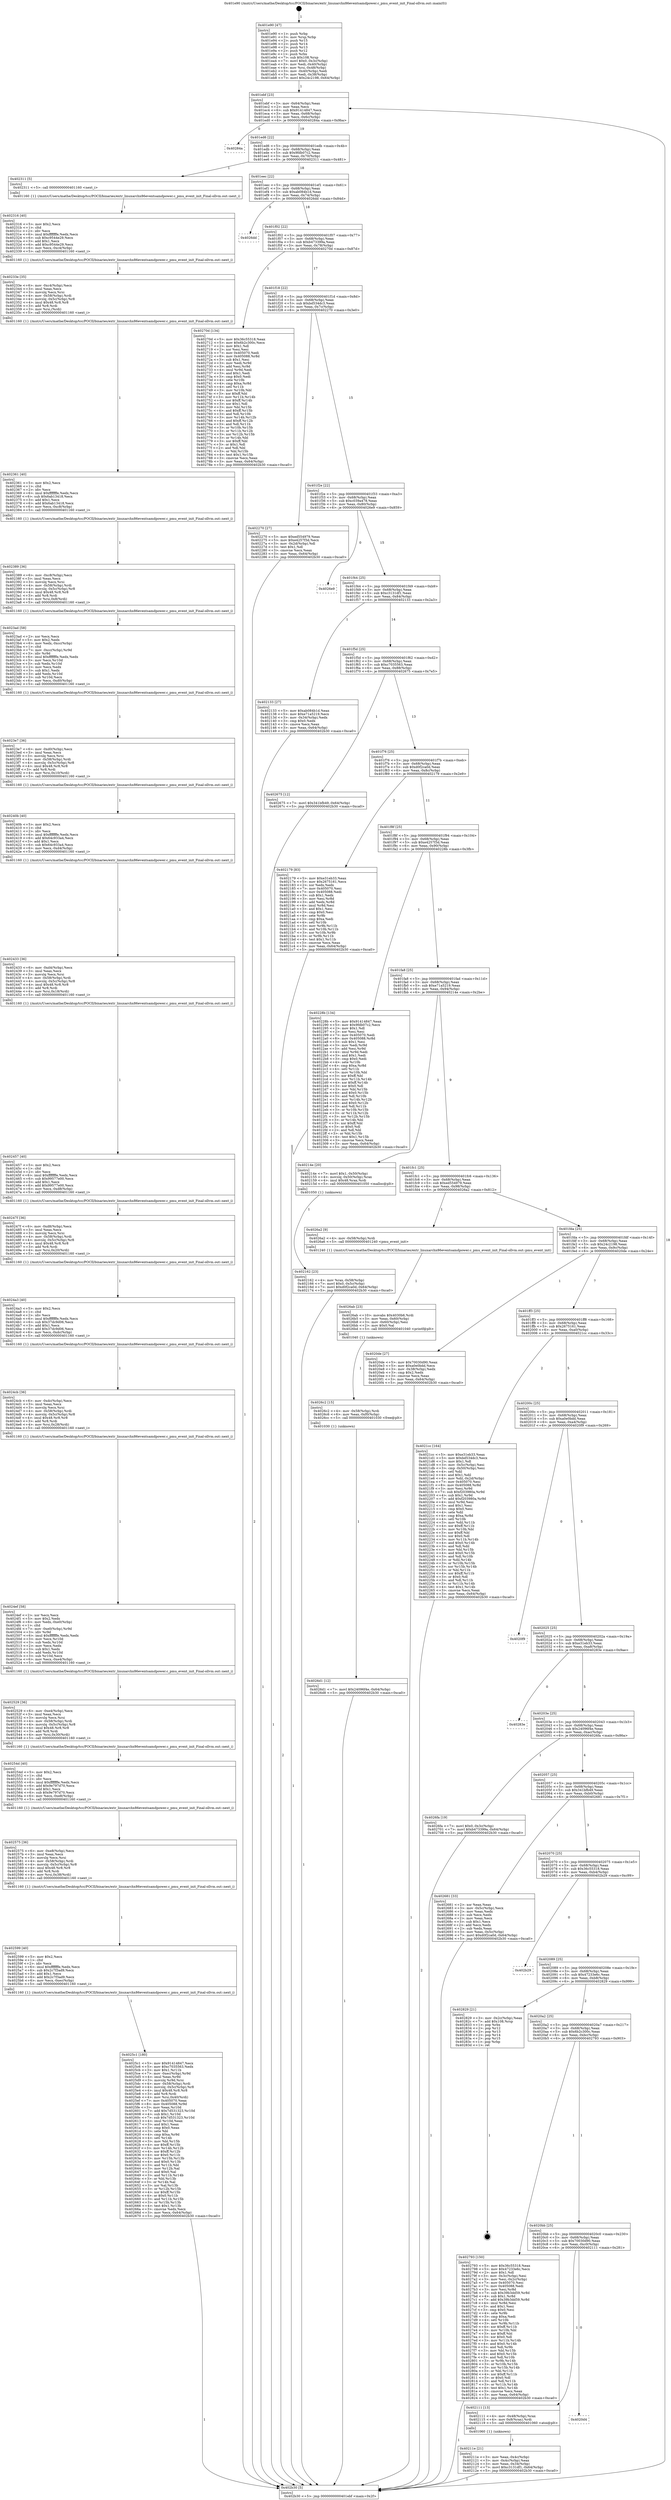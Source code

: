 digraph "0x401e90" {
  label = "0x401e90 (/mnt/c/Users/mathe/Desktop/tcc/POCII/binaries/extr_linuxarchx86eventsamdpower.c_pmu_event_init_Final-ollvm.out::main(0))"
  labelloc = "t"
  node[shape=record]

  Entry [label="",width=0.3,height=0.3,shape=circle,fillcolor=black,style=filled]
  "0x401ebf" [label="{
     0x401ebf [23]\l
     | [instrs]\l
     &nbsp;&nbsp;0x401ebf \<+3\>: mov -0x64(%rbp),%eax\l
     &nbsp;&nbsp;0x401ec2 \<+2\>: mov %eax,%ecx\l
     &nbsp;&nbsp;0x401ec4 \<+6\>: sub $0x91414847,%ecx\l
     &nbsp;&nbsp;0x401eca \<+3\>: mov %eax,-0x68(%rbp)\l
     &nbsp;&nbsp;0x401ecd \<+3\>: mov %ecx,-0x6c(%rbp)\l
     &nbsp;&nbsp;0x401ed0 \<+6\>: je 000000000040284a \<main+0x9ba\>\l
  }"]
  "0x40284a" [label="{
     0x40284a\l
  }", style=dashed]
  "0x401ed6" [label="{
     0x401ed6 [22]\l
     | [instrs]\l
     &nbsp;&nbsp;0x401ed6 \<+5\>: jmp 0000000000401edb \<main+0x4b\>\l
     &nbsp;&nbsp;0x401edb \<+3\>: mov -0x68(%rbp),%eax\l
     &nbsp;&nbsp;0x401ede \<+5\>: sub $0x9fdb07c2,%eax\l
     &nbsp;&nbsp;0x401ee3 \<+3\>: mov %eax,-0x70(%rbp)\l
     &nbsp;&nbsp;0x401ee6 \<+6\>: je 0000000000402311 \<main+0x481\>\l
  }"]
  Exit [label="",width=0.3,height=0.3,shape=circle,fillcolor=black,style=filled,peripheries=2]
  "0x402311" [label="{
     0x402311 [5]\l
     | [instrs]\l
     &nbsp;&nbsp;0x402311 \<+5\>: call 0000000000401160 \<next_i\>\l
     | [calls]\l
     &nbsp;&nbsp;0x401160 \{1\} (/mnt/c/Users/mathe/Desktop/tcc/POCII/binaries/extr_linuxarchx86eventsamdpower.c_pmu_event_init_Final-ollvm.out::next_i)\l
  }"]
  "0x401eec" [label="{
     0x401eec [22]\l
     | [instrs]\l
     &nbsp;&nbsp;0x401eec \<+5\>: jmp 0000000000401ef1 \<main+0x61\>\l
     &nbsp;&nbsp;0x401ef1 \<+3\>: mov -0x68(%rbp),%eax\l
     &nbsp;&nbsp;0x401ef4 \<+5\>: sub $0xab084b1d,%eax\l
     &nbsp;&nbsp;0x401ef9 \<+3\>: mov %eax,-0x74(%rbp)\l
     &nbsp;&nbsp;0x401efc \<+6\>: je 00000000004026dd \<main+0x84d\>\l
  }"]
  "0x4026d1" [label="{
     0x4026d1 [12]\l
     | [instrs]\l
     &nbsp;&nbsp;0x4026d1 \<+7\>: movl $0x24096f4e,-0x64(%rbp)\l
     &nbsp;&nbsp;0x4026d8 \<+5\>: jmp 0000000000402b30 \<main+0xca0\>\l
  }"]
  "0x4026dd" [label="{
     0x4026dd\l
  }", style=dashed]
  "0x401f02" [label="{
     0x401f02 [22]\l
     | [instrs]\l
     &nbsp;&nbsp;0x401f02 \<+5\>: jmp 0000000000401f07 \<main+0x77\>\l
     &nbsp;&nbsp;0x401f07 \<+3\>: mov -0x68(%rbp),%eax\l
     &nbsp;&nbsp;0x401f0a \<+5\>: sub $0xb473399a,%eax\l
     &nbsp;&nbsp;0x401f0f \<+3\>: mov %eax,-0x78(%rbp)\l
     &nbsp;&nbsp;0x401f12 \<+6\>: je 000000000040270d \<main+0x87d\>\l
  }"]
  "0x4026c2" [label="{
     0x4026c2 [15]\l
     | [instrs]\l
     &nbsp;&nbsp;0x4026c2 \<+4\>: mov -0x58(%rbp),%rdi\l
     &nbsp;&nbsp;0x4026c6 \<+6\>: mov %eax,-0xf0(%rbp)\l
     &nbsp;&nbsp;0x4026cc \<+5\>: call 0000000000401030 \<free@plt\>\l
     | [calls]\l
     &nbsp;&nbsp;0x401030 \{1\} (unknown)\l
  }"]
  "0x40270d" [label="{
     0x40270d [134]\l
     | [instrs]\l
     &nbsp;&nbsp;0x40270d \<+5\>: mov $0x36c55318,%eax\l
     &nbsp;&nbsp;0x402712 \<+5\>: mov $0x6b2c300c,%ecx\l
     &nbsp;&nbsp;0x402717 \<+2\>: mov $0x1,%dl\l
     &nbsp;&nbsp;0x402719 \<+2\>: xor %esi,%esi\l
     &nbsp;&nbsp;0x40271b \<+7\>: mov 0x405070,%edi\l
     &nbsp;&nbsp;0x402722 \<+8\>: mov 0x405088,%r8d\l
     &nbsp;&nbsp;0x40272a \<+3\>: sub $0x1,%esi\l
     &nbsp;&nbsp;0x40272d \<+3\>: mov %edi,%r9d\l
     &nbsp;&nbsp;0x402730 \<+3\>: add %esi,%r9d\l
     &nbsp;&nbsp;0x402733 \<+4\>: imul %r9d,%edi\l
     &nbsp;&nbsp;0x402737 \<+3\>: and $0x1,%edi\l
     &nbsp;&nbsp;0x40273a \<+3\>: cmp $0x0,%edi\l
     &nbsp;&nbsp;0x40273d \<+4\>: sete %r10b\l
     &nbsp;&nbsp;0x402741 \<+4\>: cmp $0xa,%r8d\l
     &nbsp;&nbsp;0x402745 \<+4\>: setl %r11b\l
     &nbsp;&nbsp;0x402749 \<+3\>: mov %r10b,%bl\l
     &nbsp;&nbsp;0x40274c \<+3\>: xor $0xff,%bl\l
     &nbsp;&nbsp;0x40274f \<+3\>: mov %r11b,%r14b\l
     &nbsp;&nbsp;0x402752 \<+4\>: xor $0xff,%r14b\l
     &nbsp;&nbsp;0x402756 \<+3\>: xor $0x1,%dl\l
     &nbsp;&nbsp;0x402759 \<+3\>: mov %bl,%r15b\l
     &nbsp;&nbsp;0x40275c \<+4\>: and $0xff,%r15b\l
     &nbsp;&nbsp;0x402760 \<+3\>: and %dl,%r10b\l
     &nbsp;&nbsp;0x402763 \<+3\>: mov %r14b,%r12b\l
     &nbsp;&nbsp;0x402766 \<+4\>: and $0xff,%r12b\l
     &nbsp;&nbsp;0x40276a \<+3\>: and %dl,%r11b\l
     &nbsp;&nbsp;0x40276d \<+3\>: or %r10b,%r15b\l
     &nbsp;&nbsp;0x402770 \<+3\>: or %r11b,%r12b\l
     &nbsp;&nbsp;0x402773 \<+3\>: xor %r12b,%r15b\l
     &nbsp;&nbsp;0x402776 \<+3\>: or %r14b,%bl\l
     &nbsp;&nbsp;0x402779 \<+3\>: xor $0xff,%bl\l
     &nbsp;&nbsp;0x40277c \<+3\>: or $0x1,%dl\l
     &nbsp;&nbsp;0x40277f \<+2\>: and %dl,%bl\l
     &nbsp;&nbsp;0x402781 \<+3\>: or %bl,%r15b\l
     &nbsp;&nbsp;0x402784 \<+4\>: test $0x1,%r15b\l
     &nbsp;&nbsp;0x402788 \<+3\>: cmovne %ecx,%eax\l
     &nbsp;&nbsp;0x40278b \<+3\>: mov %eax,-0x64(%rbp)\l
     &nbsp;&nbsp;0x40278e \<+5\>: jmp 0000000000402b30 \<main+0xca0\>\l
  }"]
  "0x401f18" [label="{
     0x401f18 [22]\l
     | [instrs]\l
     &nbsp;&nbsp;0x401f18 \<+5\>: jmp 0000000000401f1d \<main+0x8d\>\l
     &nbsp;&nbsp;0x401f1d \<+3\>: mov -0x68(%rbp),%eax\l
     &nbsp;&nbsp;0x401f20 \<+5\>: sub $0xbd534dc3,%eax\l
     &nbsp;&nbsp;0x401f25 \<+3\>: mov %eax,-0x7c(%rbp)\l
     &nbsp;&nbsp;0x401f28 \<+6\>: je 0000000000402270 \<main+0x3e0\>\l
  }"]
  "0x4026ab" [label="{
     0x4026ab [23]\l
     | [instrs]\l
     &nbsp;&nbsp;0x4026ab \<+10\>: movabs $0x4030b6,%rdi\l
     &nbsp;&nbsp;0x4026b5 \<+3\>: mov %eax,-0x60(%rbp)\l
     &nbsp;&nbsp;0x4026b8 \<+3\>: mov -0x60(%rbp),%esi\l
     &nbsp;&nbsp;0x4026bb \<+2\>: mov $0x0,%al\l
     &nbsp;&nbsp;0x4026bd \<+5\>: call 0000000000401040 \<printf@plt\>\l
     | [calls]\l
     &nbsp;&nbsp;0x401040 \{1\} (unknown)\l
  }"]
  "0x402270" [label="{
     0x402270 [27]\l
     | [instrs]\l
     &nbsp;&nbsp;0x402270 \<+5\>: mov $0xed554979,%eax\l
     &nbsp;&nbsp;0x402275 \<+5\>: mov $0xe4257f3d,%ecx\l
     &nbsp;&nbsp;0x40227a \<+3\>: mov -0x2d(%rbp),%dl\l
     &nbsp;&nbsp;0x40227d \<+3\>: test $0x1,%dl\l
     &nbsp;&nbsp;0x402280 \<+3\>: cmovne %ecx,%eax\l
     &nbsp;&nbsp;0x402283 \<+3\>: mov %eax,-0x64(%rbp)\l
     &nbsp;&nbsp;0x402286 \<+5\>: jmp 0000000000402b30 \<main+0xca0\>\l
  }"]
  "0x401f2e" [label="{
     0x401f2e [22]\l
     | [instrs]\l
     &nbsp;&nbsp;0x401f2e \<+5\>: jmp 0000000000401f33 \<main+0xa3\>\l
     &nbsp;&nbsp;0x401f33 \<+3\>: mov -0x68(%rbp),%eax\l
     &nbsp;&nbsp;0x401f36 \<+5\>: sub $0xc039a478,%eax\l
     &nbsp;&nbsp;0x401f3b \<+3\>: mov %eax,-0x80(%rbp)\l
     &nbsp;&nbsp;0x401f3e \<+6\>: je 00000000004026e9 \<main+0x859\>\l
  }"]
  "0x4025c1" [label="{
     0x4025c1 [180]\l
     | [instrs]\l
     &nbsp;&nbsp;0x4025c1 \<+5\>: mov $0x91414847,%ecx\l
     &nbsp;&nbsp;0x4025c6 \<+5\>: mov $0xc7035563,%edx\l
     &nbsp;&nbsp;0x4025cb \<+3\>: mov $0x1,%r11b\l
     &nbsp;&nbsp;0x4025ce \<+7\>: mov -0xec(%rbp),%r9d\l
     &nbsp;&nbsp;0x4025d5 \<+4\>: imul %eax,%r9d\l
     &nbsp;&nbsp;0x4025d9 \<+3\>: movslq %r9d,%rsi\l
     &nbsp;&nbsp;0x4025dc \<+4\>: mov -0x58(%rbp),%rdi\l
     &nbsp;&nbsp;0x4025e0 \<+4\>: movslq -0x5c(%rbp),%r8\l
     &nbsp;&nbsp;0x4025e4 \<+4\>: imul $0x48,%r8,%r8\l
     &nbsp;&nbsp;0x4025e8 \<+3\>: add %r8,%rdi\l
     &nbsp;&nbsp;0x4025eb \<+4\>: mov %rsi,0x40(%rdi)\l
     &nbsp;&nbsp;0x4025ef \<+7\>: mov 0x405070,%eax\l
     &nbsp;&nbsp;0x4025f6 \<+8\>: mov 0x405088,%r9d\l
     &nbsp;&nbsp;0x4025fe \<+3\>: mov %eax,%r10d\l
     &nbsp;&nbsp;0x402601 \<+7\>: add $0x7d531323,%r10d\l
     &nbsp;&nbsp;0x402608 \<+4\>: sub $0x1,%r10d\l
     &nbsp;&nbsp;0x40260c \<+7\>: sub $0x7d531323,%r10d\l
     &nbsp;&nbsp;0x402613 \<+4\>: imul %r10d,%eax\l
     &nbsp;&nbsp;0x402617 \<+3\>: and $0x1,%eax\l
     &nbsp;&nbsp;0x40261a \<+3\>: cmp $0x0,%eax\l
     &nbsp;&nbsp;0x40261d \<+3\>: sete %bl\l
     &nbsp;&nbsp;0x402620 \<+4\>: cmp $0xa,%r9d\l
     &nbsp;&nbsp;0x402624 \<+4\>: setl %r14b\l
     &nbsp;&nbsp;0x402628 \<+3\>: mov %bl,%r15b\l
     &nbsp;&nbsp;0x40262b \<+4\>: xor $0xff,%r15b\l
     &nbsp;&nbsp;0x40262f \<+3\>: mov %r14b,%r12b\l
     &nbsp;&nbsp;0x402632 \<+4\>: xor $0xff,%r12b\l
     &nbsp;&nbsp;0x402636 \<+4\>: xor $0x0,%r11b\l
     &nbsp;&nbsp;0x40263a \<+3\>: mov %r15b,%r13b\l
     &nbsp;&nbsp;0x40263d \<+4\>: and $0x0,%r13b\l
     &nbsp;&nbsp;0x402641 \<+3\>: and %r11b,%bl\l
     &nbsp;&nbsp;0x402644 \<+3\>: mov %r12b,%al\l
     &nbsp;&nbsp;0x402647 \<+2\>: and $0x0,%al\l
     &nbsp;&nbsp;0x402649 \<+3\>: and %r11b,%r14b\l
     &nbsp;&nbsp;0x40264c \<+3\>: or %bl,%r13b\l
     &nbsp;&nbsp;0x40264f \<+3\>: or %r14b,%al\l
     &nbsp;&nbsp;0x402652 \<+3\>: xor %al,%r13b\l
     &nbsp;&nbsp;0x402655 \<+3\>: or %r12b,%r15b\l
     &nbsp;&nbsp;0x402658 \<+4\>: xor $0xff,%r15b\l
     &nbsp;&nbsp;0x40265c \<+4\>: or $0x0,%r11b\l
     &nbsp;&nbsp;0x402660 \<+3\>: and %r11b,%r15b\l
     &nbsp;&nbsp;0x402663 \<+3\>: or %r15b,%r13b\l
     &nbsp;&nbsp;0x402666 \<+4\>: test $0x1,%r13b\l
     &nbsp;&nbsp;0x40266a \<+3\>: cmovne %edx,%ecx\l
     &nbsp;&nbsp;0x40266d \<+3\>: mov %ecx,-0x64(%rbp)\l
     &nbsp;&nbsp;0x402670 \<+5\>: jmp 0000000000402b30 \<main+0xca0\>\l
  }"]
  "0x4026e9" [label="{
     0x4026e9\l
  }", style=dashed]
  "0x401f44" [label="{
     0x401f44 [25]\l
     | [instrs]\l
     &nbsp;&nbsp;0x401f44 \<+5\>: jmp 0000000000401f49 \<main+0xb9\>\l
     &nbsp;&nbsp;0x401f49 \<+3\>: mov -0x68(%rbp),%eax\l
     &nbsp;&nbsp;0x401f4c \<+5\>: sub $0xc3131df1,%eax\l
     &nbsp;&nbsp;0x401f51 \<+6\>: mov %eax,-0x84(%rbp)\l
     &nbsp;&nbsp;0x401f57 \<+6\>: je 0000000000402133 \<main+0x2a3\>\l
  }"]
  "0x402599" [label="{
     0x402599 [40]\l
     | [instrs]\l
     &nbsp;&nbsp;0x402599 \<+5\>: mov $0x2,%ecx\l
     &nbsp;&nbsp;0x40259e \<+1\>: cltd\l
     &nbsp;&nbsp;0x40259f \<+2\>: idiv %ecx\l
     &nbsp;&nbsp;0x4025a1 \<+6\>: imul $0xfffffffe,%edx,%ecx\l
     &nbsp;&nbsp;0x4025a7 \<+6\>: sub $0x2c7f3ad9,%ecx\l
     &nbsp;&nbsp;0x4025ad \<+3\>: add $0x1,%ecx\l
     &nbsp;&nbsp;0x4025b0 \<+6\>: add $0x2c7f3ad9,%ecx\l
     &nbsp;&nbsp;0x4025b6 \<+6\>: mov %ecx,-0xec(%rbp)\l
     &nbsp;&nbsp;0x4025bc \<+5\>: call 0000000000401160 \<next_i\>\l
     | [calls]\l
     &nbsp;&nbsp;0x401160 \{1\} (/mnt/c/Users/mathe/Desktop/tcc/POCII/binaries/extr_linuxarchx86eventsamdpower.c_pmu_event_init_Final-ollvm.out::next_i)\l
  }"]
  "0x402133" [label="{
     0x402133 [27]\l
     | [instrs]\l
     &nbsp;&nbsp;0x402133 \<+5\>: mov $0xab084b1d,%eax\l
     &nbsp;&nbsp;0x402138 \<+5\>: mov $0xe71a5219,%ecx\l
     &nbsp;&nbsp;0x40213d \<+3\>: mov -0x34(%rbp),%edx\l
     &nbsp;&nbsp;0x402140 \<+3\>: cmp $0x0,%edx\l
     &nbsp;&nbsp;0x402143 \<+3\>: cmove %ecx,%eax\l
     &nbsp;&nbsp;0x402146 \<+3\>: mov %eax,-0x64(%rbp)\l
     &nbsp;&nbsp;0x402149 \<+5\>: jmp 0000000000402b30 \<main+0xca0\>\l
  }"]
  "0x401f5d" [label="{
     0x401f5d [25]\l
     | [instrs]\l
     &nbsp;&nbsp;0x401f5d \<+5\>: jmp 0000000000401f62 \<main+0xd2\>\l
     &nbsp;&nbsp;0x401f62 \<+3\>: mov -0x68(%rbp),%eax\l
     &nbsp;&nbsp;0x401f65 \<+5\>: sub $0xc7035563,%eax\l
     &nbsp;&nbsp;0x401f6a \<+6\>: mov %eax,-0x88(%rbp)\l
     &nbsp;&nbsp;0x401f70 \<+6\>: je 0000000000402675 \<main+0x7e5\>\l
  }"]
  "0x402575" [label="{
     0x402575 [36]\l
     | [instrs]\l
     &nbsp;&nbsp;0x402575 \<+6\>: mov -0xe8(%rbp),%ecx\l
     &nbsp;&nbsp;0x40257b \<+3\>: imul %eax,%ecx\l
     &nbsp;&nbsp;0x40257e \<+3\>: movslq %ecx,%rsi\l
     &nbsp;&nbsp;0x402581 \<+4\>: mov -0x58(%rbp),%rdi\l
     &nbsp;&nbsp;0x402585 \<+4\>: movslq -0x5c(%rbp),%r8\l
     &nbsp;&nbsp;0x402589 \<+4\>: imul $0x48,%r8,%r8\l
     &nbsp;&nbsp;0x40258d \<+3\>: add %r8,%rdi\l
     &nbsp;&nbsp;0x402590 \<+4\>: mov %rsi,0x38(%rdi)\l
     &nbsp;&nbsp;0x402594 \<+5\>: call 0000000000401160 \<next_i\>\l
     | [calls]\l
     &nbsp;&nbsp;0x401160 \{1\} (/mnt/c/Users/mathe/Desktop/tcc/POCII/binaries/extr_linuxarchx86eventsamdpower.c_pmu_event_init_Final-ollvm.out::next_i)\l
  }"]
  "0x402675" [label="{
     0x402675 [12]\l
     | [instrs]\l
     &nbsp;&nbsp;0x402675 \<+7\>: movl $0x341bfb49,-0x64(%rbp)\l
     &nbsp;&nbsp;0x40267c \<+5\>: jmp 0000000000402b30 \<main+0xca0\>\l
  }"]
  "0x401f76" [label="{
     0x401f76 [25]\l
     | [instrs]\l
     &nbsp;&nbsp;0x401f76 \<+5\>: jmp 0000000000401f7b \<main+0xeb\>\l
     &nbsp;&nbsp;0x401f7b \<+3\>: mov -0x68(%rbp),%eax\l
     &nbsp;&nbsp;0x401f7e \<+5\>: sub $0xd0f2ca0d,%eax\l
     &nbsp;&nbsp;0x401f83 \<+6\>: mov %eax,-0x8c(%rbp)\l
     &nbsp;&nbsp;0x401f89 \<+6\>: je 0000000000402179 \<main+0x2e9\>\l
  }"]
  "0x40254d" [label="{
     0x40254d [40]\l
     | [instrs]\l
     &nbsp;&nbsp;0x40254d \<+5\>: mov $0x2,%ecx\l
     &nbsp;&nbsp;0x402552 \<+1\>: cltd\l
     &nbsp;&nbsp;0x402553 \<+2\>: idiv %ecx\l
     &nbsp;&nbsp;0x402555 \<+6\>: imul $0xfffffffe,%edx,%ecx\l
     &nbsp;&nbsp;0x40255b \<+6\>: add $0x9e797d70,%ecx\l
     &nbsp;&nbsp;0x402561 \<+3\>: add $0x1,%ecx\l
     &nbsp;&nbsp;0x402564 \<+6\>: sub $0x9e797d70,%ecx\l
     &nbsp;&nbsp;0x40256a \<+6\>: mov %ecx,-0xe8(%rbp)\l
     &nbsp;&nbsp;0x402570 \<+5\>: call 0000000000401160 \<next_i\>\l
     | [calls]\l
     &nbsp;&nbsp;0x401160 \{1\} (/mnt/c/Users/mathe/Desktop/tcc/POCII/binaries/extr_linuxarchx86eventsamdpower.c_pmu_event_init_Final-ollvm.out::next_i)\l
  }"]
  "0x402179" [label="{
     0x402179 [83]\l
     | [instrs]\l
     &nbsp;&nbsp;0x402179 \<+5\>: mov $0xe31eb33,%eax\l
     &nbsp;&nbsp;0x40217e \<+5\>: mov $0x2675161,%ecx\l
     &nbsp;&nbsp;0x402183 \<+2\>: xor %edx,%edx\l
     &nbsp;&nbsp;0x402185 \<+7\>: mov 0x405070,%esi\l
     &nbsp;&nbsp;0x40218c \<+7\>: mov 0x405088,%edi\l
     &nbsp;&nbsp;0x402193 \<+3\>: sub $0x1,%edx\l
     &nbsp;&nbsp;0x402196 \<+3\>: mov %esi,%r8d\l
     &nbsp;&nbsp;0x402199 \<+3\>: add %edx,%r8d\l
     &nbsp;&nbsp;0x40219c \<+4\>: imul %r8d,%esi\l
     &nbsp;&nbsp;0x4021a0 \<+3\>: and $0x1,%esi\l
     &nbsp;&nbsp;0x4021a3 \<+3\>: cmp $0x0,%esi\l
     &nbsp;&nbsp;0x4021a6 \<+4\>: sete %r9b\l
     &nbsp;&nbsp;0x4021aa \<+3\>: cmp $0xa,%edi\l
     &nbsp;&nbsp;0x4021ad \<+4\>: setl %r10b\l
     &nbsp;&nbsp;0x4021b1 \<+3\>: mov %r9b,%r11b\l
     &nbsp;&nbsp;0x4021b4 \<+3\>: and %r10b,%r11b\l
     &nbsp;&nbsp;0x4021b7 \<+3\>: xor %r10b,%r9b\l
     &nbsp;&nbsp;0x4021ba \<+3\>: or %r9b,%r11b\l
     &nbsp;&nbsp;0x4021bd \<+4\>: test $0x1,%r11b\l
     &nbsp;&nbsp;0x4021c1 \<+3\>: cmovne %ecx,%eax\l
     &nbsp;&nbsp;0x4021c4 \<+3\>: mov %eax,-0x64(%rbp)\l
     &nbsp;&nbsp;0x4021c7 \<+5\>: jmp 0000000000402b30 \<main+0xca0\>\l
  }"]
  "0x401f8f" [label="{
     0x401f8f [25]\l
     | [instrs]\l
     &nbsp;&nbsp;0x401f8f \<+5\>: jmp 0000000000401f94 \<main+0x104\>\l
     &nbsp;&nbsp;0x401f94 \<+3\>: mov -0x68(%rbp),%eax\l
     &nbsp;&nbsp;0x401f97 \<+5\>: sub $0xe4257f3d,%eax\l
     &nbsp;&nbsp;0x401f9c \<+6\>: mov %eax,-0x90(%rbp)\l
     &nbsp;&nbsp;0x401fa2 \<+6\>: je 000000000040228b \<main+0x3fb\>\l
  }"]
  "0x402529" [label="{
     0x402529 [36]\l
     | [instrs]\l
     &nbsp;&nbsp;0x402529 \<+6\>: mov -0xe4(%rbp),%ecx\l
     &nbsp;&nbsp;0x40252f \<+3\>: imul %eax,%ecx\l
     &nbsp;&nbsp;0x402532 \<+3\>: movslq %ecx,%rsi\l
     &nbsp;&nbsp;0x402535 \<+4\>: mov -0x58(%rbp),%rdi\l
     &nbsp;&nbsp;0x402539 \<+4\>: movslq -0x5c(%rbp),%r8\l
     &nbsp;&nbsp;0x40253d \<+4\>: imul $0x48,%r8,%r8\l
     &nbsp;&nbsp;0x402541 \<+3\>: add %r8,%rdi\l
     &nbsp;&nbsp;0x402544 \<+4\>: mov %rsi,0x30(%rdi)\l
     &nbsp;&nbsp;0x402548 \<+5\>: call 0000000000401160 \<next_i\>\l
     | [calls]\l
     &nbsp;&nbsp;0x401160 \{1\} (/mnt/c/Users/mathe/Desktop/tcc/POCII/binaries/extr_linuxarchx86eventsamdpower.c_pmu_event_init_Final-ollvm.out::next_i)\l
  }"]
  "0x40228b" [label="{
     0x40228b [134]\l
     | [instrs]\l
     &nbsp;&nbsp;0x40228b \<+5\>: mov $0x91414847,%eax\l
     &nbsp;&nbsp;0x402290 \<+5\>: mov $0x9fdb07c2,%ecx\l
     &nbsp;&nbsp;0x402295 \<+2\>: mov $0x1,%dl\l
     &nbsp;&nbsp;0x402297 \<+2\>: xor %esi,%esi\l
     &nbsp;&nbsp;0x402299 \<+7\>: mov 0x405070,%edi\l
     &nbsp;&nbsp;0x4022a0 \<+8\>: mov 0x405088,%r8d\l
     &nbsp;&nbsp;0x4022a8 \<+3\>: sub $0x1,%esi\l
     &nbsp;&nbsp;0x4022ab \<+3\>: mov %edi,%r9d\l
     &nbsp;&nbsp;0x4022ae \<+3\>: add %esi,%r9d\l
     &nbsp;&nbsp;0x4022b1 \<+4\>: imul %r9d,%edi\l
     &nbsp;&nbsp;0x4022b5 \<+3\>: and $0x1,%edi\l
     &nbsp;&nbsp;0x4022b8 \<+3\>: cmp $0x0,%edi\l
     &nbsp;&nbsp;0x4022bb \<+4\>: sete %r10b\l
     &nbsp;&nbsp;0x4022bf \<+4\>: cmp $0xa,%r8d\l
     &nbsp;&nbsp;0x4022c3 \<+4\>: setl %r11b\l
     &nbsp;&nbsp;0x4022c7 \<+3\>: mov %r10b,%bl\l
     &nbsp;&nbsp;0x4022ca \<+3\>: xor $0xff,%bl\l
     &nbsp;&nbsp;0x4022cd \<+3\>: mov %r11b,%r14b\l
     &nbsp;&nbsp;0x4022d0 \<+4\>: xor $0xff,%r14b\l
     &nbsp;&nbsp;0x4022d4 \<+3\>: xor $0x0,%dl\l
     &nbsp;&nbsp;0x4022d7 \<+3\>: mov %bl,%r15b\l
     &nbsp;&nbsp;0x4022da \<+4\>: and $0x0,%r15b\l
     &nbsp;&nbsp;0x4022de \<+3\>: and %dl,%r10b\l
     &nbsp;&nbsp;0x4022e1 \<+3\>: mov %r14b,%r12b\l
     &nbsp;&nbsp;0x4022e4 \<+4\>: and $0x0,%r12b\l
     &nbsp;&nbsp;0x4022e8 \<+3\>: and %dl,%r11b\l
     &nbsp;&nbsp;0x4022eb \<+3\>: or %r10b,%r15b\l
     &nbsp;&nbsp;0x4022ee \<+3\>: or %r11b,%r12b\l
     &nbsp;&nbsp;0x4022f1 \<+3\>: xor %r12b,%r15b\l
     &nbsp;&nbsp;0x4022f4 \<+3\>: or %r14b,%bl\l
     &nbsp;&nbsp;0x4022f7 \<+3\>: xor $0xff,%bl\l
     &nbsp;&nbsp;0x4022fa \<+3\>: or $0x0,%dl\l
     &nbsp;&nbsp;0x4022fd \<+2\>: and %dl,%bl\l
     &nbsp;&nbsp;0x4022ff \<+3\>: or %bl,%r15b\l
     &nbsp;&nbsp;0x402302 \<+4\>: test $0x1,%r15b\l
     &nbsp;&nbsp;0x402306 \<+3\>: cmovne %ecx,%eax\l
     &nbsp;&nbsp;0x402309 \<+3\>: mov %eax,-0x64(%rbp)\l
     &nbsp;&nbsp;0x40230c \<+5\>: jmp 0000000000402b30 \<main+0xca0\>\l
  }"]
  "0x401fa8" [label="{
     0x401fa8 [25]\l
     | [instrs]\l
     &nbsp;&nbsp;0x401fa8 \<+5\>: jmp 0000000000401fad \<main+0x11d\>\l
     &nbsp;&nbsp;0x401fad \<+3\>: mov -0x68(%rbp),%eax\l
     &nbsp;&nbsp;0x401fb0 \<+5\>: sub $0xe71a5219,%eax\l
     &nbsp;&nbsp;0x401fb5 \<+6\>: mov %eax,-0x94(%rbp)\l
     &nbsp;&nbsp;0x401fbb \<+6\>: je 000000000040214e \<main+0x2be\>\l
  }"]
  "0x4024ef" [label="{
     0x4024ef [58]\l
     | [instrs]\l
     &nbsp;&nbsp;0x4024ef \<+2\>: xor %ecx,%ecx\l
     &nbsp;&nbsp;0x4024f1 \<+5\>: mov $0x2,%edx\l
     &nbsp;&nbsp;0x4024f6 \<+6\>: mov %edx,-0xe0(%rbp)\l
     &nbsp;&nbsp;0x4024fc \<+1\>: cltd\l
     &nbsp;&nbsp;0x4024fd \<+7\>: mov -0xe0(%rbp),%r9d\l
     &nbsp;&nbsp;0x402504 \<+3\>: idiv %r9d\l
     &nbsp;&nbsp;0x402507 \<+6\>: imul $0xfffffffe,%edx,%edx\l
     &nbsp;&nbsp;0x40250d \<+3\>: mov %ecx,%r10d\l
     &nbsp;&nbsp;0x402510 \<+3\>: sub %edx,%r10d\l
     &nbsp;&nbsp;0x402513 \<+2\>: mov %ecx,%edx\l
     &nbsp;&nbsp;0x402515 \<+3\>: sub $0x1,%edx\l
     &nbsp;&nbsp;0x402518 \<+3\>: add %edx,%r10d\l
     &nbsp;&nbsp;0x40251b \<+3\>: sub %r10d,%ecx\l
     &nbsp;&nbsp;0x40251e \<+6\>: mov %ecx,-0xe4(%rbp)\l
     &nbsp;&nbsp;0x402524 \<+5\>: call 0000000000401160 \<next_i\>\l
     | [calls]\l
     &nbsp;&nbsp;0x401160 \{1\} (/mnt/c/Users/mathe/Desktop/tcc/POCII/binaries/extr_linuxarchx86eventsamdpower.c_pmu_event_init_Final-ollvm.out::next_i)\l
  }"]
  "0x40214e" [label="{
     0x40214e [20]\l
     | [instrs]\l
     &nbsp;&nbsp;0x40214e \<+7\>: movl $0x1,-0x50(%rbp)\l
     &nbsp;&nbsp;0x402155 \<+4\>: movslq -0x50(%rbp),%rax\l
     &nbsp;&nbsp;0x402159 \<+4\>: imul $0x48,%rax,%rdi\l
     &nbsp;&nbsp;0x40215d \<+5\>: call 0000000000401050 \<malloc@plt\>\l
     | [calls]\l
     &nbsp;&nbsp;0x401050 \{1\} (unknown)\l
  }"]
  "0x401fc1" [label="{
     0x401fc1 [25]\l
     | [instrs]\l
     &nbsp;&nbsp;0x401fc1 \<+5\>: jmp 0000000000401fc6 \<main+0x136\>\l
     &nbsp;&nbsp;0x401fc6 \<+3\>: mov -0x68(%rbp),%eax\l
     &nbsp;&nbsp;0x401fc9 \<+5\>: sub $0xed554979,%eax\l
     &nbsp;&nbsp;0x401fce \<+6\>: mov %eax,-0x98(%rbp)\l
     &nbsp;&nbsp;0x401fd4 \<+6\>: je 00000000004026a2 \<main+0x812\>\l
  }"]
  "0x4024cb" [label="{
     0x4024cb [36]\l
     | [instrs]\l
     &nbsp;&nbsp;0x4024cb \<+6\>: mov -0xdc(%rbp),%ecx\l
     &nbsp;&nbsp;0x4024d1 \<+3\>: imul %eax,%ecx\l
     &nbsp;&nbsp;0x4024d4 \<+3\>: movslq %ecx,%rsi\l
     &nbsp;&nbsp;0x4024d7 \<+4\>: mov -0x58(%rbp),%rdi\l
     &nbsp;&nbsp;0x4024db \<+4\>: movslq -0x5c(%rbp),%r8\l
     &nbsp;&nbsp;0x4024df \<+4\>: imul $0x48,%r8,%r8\l
     &nbsp;&nbsp;0x4024e3 \<+3\>: add %r8,%rdi\l
     &nbsp;&nbsp;0x4024e6 \<+4\>: mov %rsi,0x28(%rdi)\l
     &nbsp;&nbsp;0x4024ea \<+5\>: call 0000000000401160 \<next_i\>\l
     | [calls]\l
     &nbsp;&nbsp;0x401160 \{1\} (/mnt/c/Users/mathe/Desktop/tcc/POCII/binaries/extr_linuxarchx86eventsamdpower.c_pmu_event_init_Final-ollvm.out::next_i)\l
  }"]
  "0x4026a2" [label="{
     0x4026a2 [9]\l
     | [instrs]\l
     &nbsp;&nbsp;0x4026a2 \<+4\>: mov -0x58(%rbp),%rdi\l
     &nbsp;&nbsp;0x4026a6 \<+5\>: call 0000000000401240 \<pmu_event_init\>\l
     | [calls]\l
     &nbsp;&nbsp;0x401240 \{1\} (/mnt/c/Users/mathe/Desktop/tcc/POCII/binaries/extr_linuxarchx86eventsamdpower.c_pmu_event_init_Final-ollvm.out::pmu_event_init)\l
  }"]
  "0x401fda" [label="{
     0x401fda [25]\l
     | [instrs]\l
     &nbsp;&nbsp;0x401fda \<+5\>: jmp 0000000000401fdf \<main+0x14f\>\l
     &nbsp;&nbsp;0x401fdf \<+3\>: mov -0x68(%rbp),%eax\l
     &nbsp;&nbsp;0x401fe2 \<+5\>: sub $0x24c2198,%eax\l
     &nbsp;&nbsp;0x401fe7 \<+6\>: mov %eax,-0x9c(%rbp)\l
     &nbsp;&nbsp;0x401fed \<+6\>: je 00000000004020de \<main+0x24e\>\l
  }"]
  "0x4024a3" [label="{
     0x4024a3 [40]\l
     | [instrs]\l
     &nbsp;&nbsp;0x4024a3 \<+5\>: mov $0x2,%ecx\l
     &nbsp;&nbsp;0x4024a8 \<+1\>: cltd\l
     &nbsp;&nbsp;0x4024a9 \<+2\>: idiv %ecx\l
     &nbsp;&nbsp;0x4024ab \<+6\>: imul $0xfffffffe,%edx,%ecx\l
     &nbsp;&nbsp;0x4024b1 \<+6\>: sub $0x37dc9d06,%ecx\l
     &nbsp;&nbsp;0x4024b7 \<+3\>: add $0x1,%ecx\l
     &nbsp;&nbsp;0x4024ba \<+6\>: add $0x37dc9d06,%ecx\l
     &nbsp;&nbsp;0x4024c0 \<+6\>: mov %ecx,-0xdc(%rbp)\l
     &nbsp;&nbsp;0x4024c6 \<+5\>: call 0000000000401160 \<next_i\>\l
     | [calls]\l
     &nbsp;&nbsp;0x401160 \{1\} (/mnt/c/Users/mathe/Desktop/tcc/POCII/binaries/extr_linuxarchx86eventsamdpower.c_pmu_event_init_Final-ollvm.out::next_i)\l
  }"]
  "0x4020de" [label="{
     0x4020de [27]\l
     | [instrs]\l
     &nbsp;&nbsp;0x4020de \<+5\>: mov $0x70030d90,%eax\l
     &nbsp;&nbsp;0x4020e3 \<+5\>: mov $0xa0e0bdd,%ecx\l
     &nbsp;&nbsp;0x4020e8 \<+3\>: mov -0x38(%rbp),%edx\l
     &nbsp;&nbsp;0x4020eb \<+3\>: cmp $0x2,%edx\l
     &nbsp;&nbsp;0x4020ee \<+3\>: cmovne %ecx,%eax\l
     &nbsp;&nbsp;0x4020f1 \<+3\>: mov %eax,-0x64(%rbp)\l
     &nbsp;&nbsp;0x4020f4 \<+5\>: jmp 0000000000402b30 \<main+0xca0\>\l
  }"]
  "0x401ff3" [label="{
     0x401ff3 [25]\l
     | [instrs]\l
     &nbsp;&nbsp;0x401ff3 \<+5\>: jmp 0000000000401ff8 \<main+0x168\>\l
     &nbsp;&nbsp;0x401ff8 \<+3\>: mov -0x68(%rbp),%eax\l
     &nbsp;&nbsp;0x401ffb \<+5\>: sub $0x2675161,%eax\l
     &nbsp;&nbsp;0x402000 \<+6\>: mov %eax,-0xa0(%rbp)\l
     &nbsp;&nbsp;0x402006 \<+6\>: je 00000000004021cc \<main+0x33c\>\l
  }"]
  "0x402b30" [label="{
     0x402b30 [5]\l
     | [instrs]\l
     &nbsp;&nbsp;0x402b30 \<+5\>: jmp 0000000000401ebf \<main+0x2f\>\l
  }"]
  "0x401e90" [label="{
     0x401e90 [47]\l
     | [instrs]\l
     &nbsp;&nbsp;0x401e90 \<+1\>: push %rbp\l
     &nbsp;&nbsp;0x401e91 \<+3\>: mov %rsp,%rbp\l
     &nbsp;&nbsp;0x401e94 \<+2\>: push %r15\l
     &nbsp;&nbsp;0x401e96 \<+2\>: push %r14\l
     &nbsp;&nbsp;0x401e98 \<+2\>: push %r13\l
     &nbsp;&nbsp;0x401e9a \<+2\>: push %r12\l
     &nbsp;&nbsp;0x401e9c \<+1\>: push %rbx\l
     &nbsp;&nbsp;0x401e9d \<+7\>: sub $0x108,%rsp\l
     &nbsp;&nbsp;0x401ea4 \<+7\>: movl $0x0,-0x3c(%rbp)\l
     &nbsp;&nbsp;0x401eab \<+3\>: mov %edi,-0x40(%rbp)\l
     &nbsp;&nbsp;0x401eae \<+4\>: mov %rsi,-0x48(%rbp)\l
     &nbsp;&nbsp;0x401eb2 \<+3\>: mov -0x40(%rbp),%edi\l
     &nbsp;&nbsp;0x401eb5 \<+3\>: mov %edi,-0x38(%rbp)\l
     &nbsp;&nbsp;0x401eb8 \<+7\>: movl $0x24c2198,-0x64(%rbp)\l
  }"]
  "0x40247f" [label="{
     0x40247f [36]\l
     | [instrs]\l
     &nbsp;&nbsp;0x40247f \<+6\>: mov -0xd8(%rbp),%ecx\l
     &nbsp;&nbsp;0x402485 \<+3\>: imul %eax,%ecx\l
     &nbsp;&nbsp;0x402488 \<+3\>: movslq %ecx,%rsi\l
     &nbsp;&nbsp;0x40248b \<+4\>: mov -0x58(%rbp),%rdi\l
     &nbsp;&nbsp;0x40248f \<+4\>: movslq -0x5c(%rbp),%r8\l
     &nbsp;&nbsp;0x402493 \<+4\>: imul $0x48,%r8,%r8\l
     &nbsp;&nbsp;0x402497 \<+3\>: add %r8,%rdi\l
     &nbsp;&nbsp;0x40249a \<+4\>: mov %rsi,0x20(%rdi)\l
     &nbsp;&nbsp;0x40249e \<+5\>: call 0000000000401160 \<next_i\>\l
     | [calls]\l
     &nbsp;&nbsp;0x401160 \{1\} (/mnt/c/Users/mathe/Desktop/tcc/POCII/binaries/extr_linuxarchx86eventsamdpower.c_pmu_event_init_Final-ollvm.out::next_i)\l
  }"]
  "0x4021cc" [label="{
     0x4021cc [164]\l
     | [instrs]\l
     &nbsp;&nbsp;0x4021cc \<+5\>: mov $0xe31eb33,%eax\l
     &nbsp;&nbsp;0x4021d1 \<+5\>: mov $0xbd534dc3,%ecx\l
     &nbsp;&nbsp;0x4021d6 \<+2\>: mov $0x1,%dl\l
     &nbsp;&nbsp;0x4021d8 \<+3\>: mov -0x5c(%rbp),%esi\l
     &nbsp;&nbsp;0x4021db \<+3\>: cmp -0x50(%rbp),%esi\l
     &nbsp;&nbsp;0x4021de \<+4\>: setl %dil\l
     &nbsp;&nbsp;0x4021e2 \<+4\>: and $0x1,%dil\l
     &nbsp;&nbsp;0x4021e6 \<+4\>: mov %dil,-0x2d(%rbp)\l
     &nbsp;&nbsp;0x4021ea \<+7\>: mov 0x405070,%esi\l
     &nbsp;&nbsp;0x4021f1 \<+8\>: mov 0x405088,%r8d\l
     &nbsp;&nbsp;0x4021f9 \<+3\>: mov %esi,%r9d\l
     &nbsp;&nbsp;0x4021fc \<+7\>: sub $0xf203980a,%r9d\l
     &nbsp;&nbsp;0x402203 \<+4\>: sub $0x1,%r9d\l
     &nbsp;&nbsp;0x402207 \<+7\>: add $0xf203980a,%r9d\l
     &nbsp;&nbsp;0x40220e \<+4\>: imul %r9d,%esi\l
     &nbsp;&nbsp;0x402212 \<+3\>: and $0x1,%esi\l
     &nbsp;&nbsp;0x402215 \<+3\>: cmp $0x0,%esi\l
     &nbsp;&nbsp;0x402218 \<+4\>: sete %dil\l
     &nbsp;&nbsp;0x40221c \<+4\>: cmp $0xa,%r8d\l
     &nbsp;&nbsp;0x402220 \<+4\>: setl %r10b\l
     &nbsp;&nbsp;0x402224 \<+3\>: mov %dil,%r11b\l
     &nbsp;&nbsp;0x402227 \<+4\>: xor $0xff,%r11b\l
     &nbsp;&nbsp;0x40222b \<+3\>: mov %r10b,%bl\l
     &nbsp;&nbsp;0x40222e \<+3\>: xor $0xff,%bl\l
     &nbsp;&nbsp;0x402231 \<+3\>: xor $0x0,%dl\l
     &nbsp;&nbsp;0x402234 \<+3\>: mov %r11b,%r14b\l
     &nbsp;&nbsp;0x402237 \<+4\>: and $0x0,%r14b\l
     &nbsp;&nbsp;0x40223b \<+3\>: and %dl,%dil\l
     &nbsp;&nbsp;0x40223e \<+3\>: mov %bl,%r15b\l
     &nbsp;&nbsp;0x402241 \<+4\>: and $0x0,%r15b\l
     &nbsp;&nbsp;0x402245 \<+3\>: and %dl,%r10b\l
     &nbsp;&nbsp;0x402248 \<+3\>: or %dil,%r14b\l
     &nbsp;&nbsp;0x40224b \<+3\>: or %r10b,%r15b\l
     &nbsp;&nbsp;0x40224e \<+3\>: xor %r15b,%r14b\l
     &nbsp;&nbsp;0x402251 \<+3\>: or %bl,%r11b\l
     &nbsp;&nbsp;0x402254 \<+4\>: xor $0xff,%r11b\l
     &nbsp;&nbsp;0x402258 \<+3\>: or $0x0,%dl\l
     &nbsp;&nbsp;0x40225b \<+3\>: and %dl,%r11b\l
     &nbsp;&nbsp;0x40225e \<+3\>: or %r11b,%r14b\l
     &nbsp;&nbsp;0x402261 \<+4\>: test $0x1,%r14b\l
     &nbsp;&nbsp;0x402265 \<+3\>: cmovne %ecx,%eax\l
     &nbsp;&nbsp;0x402268 \<+3\>: mov %eax,-0x64(%rbp)\l
     &nbsp;&nbsp;0x40226b \<+5\>: jmp 0000000000402b30 \<main+0xca0\>\l
  }"]
  "0x40200c" [label="{
     0x40200c [25]\l
     | [instrs]\l
     &nbsp;&nbsp;0x40200c \<+5\>: jmp 0000000000402011 \<main+0x181\>\l
     &nbsp;&nbsp;0x402011 \<+3\>: mov -0x68(%rbp),%eax\l
     &nbsp;&nbsp;0x402014 \<+5\>: sub $0xa0e0bdd,%eax\l
     &nbsp;&nbsp;0x402019 \<+6\>: mov %eax,-0xa4(%rbp)\l
     &nbsp;&nbsp;0x40201f \<+6\>: je 00000000004020f9 \<main+0x269\>\l
  }"]
  "0x402457" [label="{
     0x402457 [40]\l
     | [instrs]\l
     &nbsp;&nbsp;0x402457 \<+5\>: mov $0x2,%ecx\l
     &nbsp;&nbsp;0x40245c \<+1\>: cltd\l
     &nbsp;&nbsp;0x40245d \<+2\>: idiv %ecx\l
     &nbsp;&nbsp;0x40245f \<+6\>: imul $0xfffffffe,%edx,%ecx\l
     &nbsp;&nbsp;0x402465 \<+6\>: sub $0x99577e00,%ecx\l
     &nbsp;&nbsp;0x40246b \<+3\>: add $0x1,%ecx\l
     &nbsp;&nbsp;0x40246e \<+6\>: add $0x99577e00,%ecx\l
     &nbsp;&nbsp;0x402474 \<+6\>: mov %ecx,-0xd8(%rbp)\l
     &nbsp;&nbsp;0x40247a \<+5\>: call 0000000000401160 \<next_i\>\l
     | [calls]\l
     &nbsp;&nbsp;0x401160 \{1\} (/mnt/c/Users/mathe/Desktop/tcc/POCII/binaries/extr_linuxarchx86eventsamdpower.c_pmu_event_init_Final-ollvm.out::next_i)\l
  }"]
  "0x4020f9" [label="{
     0x4020f9\l
  }", style=dashed]
  "0x402025" [label="{
     0x402025 [25]\l
     | [instrs]\l
     &nbsp;&nbsp;0x402025 \<+5\>: jmp 000000000040202a \<main+0x19a\>\l
     &nbsp;&nbsp;0x40202a \<+3\>: mov -0x68(%rbp),%eax\l
     &nbsp;&nbsp;0x40202d \<+5\>: sub $0xe31eb33,%eax\l
     &nbsp;&nbsp;0x402032 \<+6\>: mov %eax,-0xa8(%rbp)\l
     &nbsp;&nbsp;0x402038 \<+6\>: je 000000000040283e \<main+0x9ae\>\l
  }"]
  "0x402433" [label="{
     0x402433 [36]\l
     | [instrs]\l
     &nbsp;&nbsp;0x402433 \<+6\>: mov -0xd4(%rbp),%ecx\l
     &nbsp;&nbsp;0x402439 \<+3\>: imul %eax,%ecx\l
     &nbsp;&nbsp;0x40243c \<+3\>: movslq %ecx,%rsi\l
     &nbsp;&nbsp;0x40243f \<+4\>: mov -0x58(%rbp),%rdi\l
     &nbsp;&nbsp;0x402443 \<+4\>: movslq -0x5c(%rbp),%r8\l
     &nbsp;&nbsp;0x402447 \<+4\>: imul $0x48,%r8,%r8\l
     &nbsp;&nbsp;0x40244b \<+3\>: add %r8,%rdi\l
     &nbsp;&nbsp;0x40244e \<+4\>: mov %rsi,0x18(%rdi)\l
     &nbsp;&nbsp;0x402452 \<+5\>: call 0000000000401160 \<next_i\>\l
     | [calls]\l
     &nbsp;&nbsp;0x401160 \{1\} (/mnt/c/Users/mathe/Desktop/tcc/POCII/binaries/extr_linuxarchx86eventsamdpower.c_pmu_event_init_Final-ollvm.out::next_i)\l
  }"]
  "0x40283e" [label="{
     0x40283e\l
  }", style=dashed]
  "0x40203e" [label="{
     0x40203e [25]\l
     | [instrs]\l
     &nbsp;&nbsp;0x40203e \<+5\>: jmp 0000000000402043 \<main+0x1b3\>\l
     &nbsp;&nbsp;0x402043 \<+3\>: mov -0x68(%rbp),%eax\l
     &nbsp;&nbsp;0x402046 \<+5\>: sub $0x24096f4e,%eax\l
     &nbsp;&nbsp;0x40204b \<+6\>: mov %eax,-0xac(%rbp)\l
     &nbsp;&nbsp;0x402051 \<+6\>: je 00000000004026fa \<main+0x86a\>\l
  }"]
  "0x40240b" [label="{
     0x40240b [40]\l
     | [instrs]\l
     &nbsp;&nbsp;0x40240b \<+5\>: mov $0x2,%ecx\l
     &nbsp;&nbsp;0x402410 \<+1\>: cltd\l
     &nbsp;&nbsp;0x402411 \<+2\>: idiv %ecx\l
     &nbsp;&nbsp;0x402413 \<+6\>: imul $0xfffffffe,%edx,%ecx\l
     &nbsp;&nbsp;0x402419 \<+6\>: add $0x64c933a4,%ecx\l
     &nbsp;&nbsp;0x40241f \<+3\>: add $0x1,%ecx\l
     &nbsp;&nbsp;0x402422 \<+6\>: sub $0x64c933a4,%ecx\l
     &nbsp;&nbsp;0x402428 \<+6\>: mov %ecx,-0xd4(%rbp)\l
     &nbsp;&nbsp;0x40242e \<+5\>: call 0000000000401160 \<next_i\>\l
     | [calls]\l
     &nbsp;&nbsp;0x401160 \{1\} (/mnt/c/Users/mathe/Desktop/tcc/POCII/binaries/extr_linuxarchx86eventsamdpower.c_pmu_event_init_Final-ollvm.out::next_i)\l
  }"]
  "0x4026fa" [label="{
     0x4026fa [19]\l
     | [instrs]\l
     &nbsp;&nbsp;0x4026fa \<+7\>: movl $0x0,-0x3c(%rbp)\l
     &nbsp;&nbsp;0x402701 \<+7\>: movl $0xb473399a,-0x64(%rbp)\l
     &nbsp;&nbsp;0x402708 \<+5\>: jmp 0000000000402b30 \<main+0xca0\>\l
  }"]
  "0x402057" [label="{
     0x402057 [25]\l
     | [instrs]\l
     &nbsp;&nbsp;0x402057 \<+5\>: jmp 000000000040205c \<main+0x1cc\>\l
     &nbsp;&nbsp;0x40205c \<+3\>: mov -0x68(%rbp),%eax\l
     &nbsp;&nbsp;0x40205f \<+5\>: sub $0x341bfb49,%eax\l
     &nbsp;&nbsp;0x402064 \<+6\>: mov %eax,-0xb0(%rbp)\l
     &nbsp;&nbsp;0x40206a \<+6\>: je 0000000000402681 \<main+0x7f1\>\l
  }"]
  "0x4023e7" [label="{
     0x4023e7 [36]\l
     | [instrs]\l
     &nbsp;&nbsp;0x4023e7 \<+6\>: mov -0xd0(%rbp),%ecx\l
     &nbsp;&nbsp;0x4023ed \<+3\>: imul %eax,%ecx\l
     &nbsp;&nbsp;0x4023f0 \<+3\>: movslq %ecx,%rsi\l
     &nbsp;&nbsp;0x4023f3 \<+4\>: mov -0x58(%rbp),%rdi\l
     &nbsp;&nbsp;0x4023f7 \<+4\>: movslq -0x5c(%rbp),%r8\l
     &nbsp;&nbsp;0x4023fb \<+4\>: imul $0x48,%r8,%r8\l
     &nbsp;&nbsp;0x4023ff \<+3\>: add %r8,%rdi\l
     &nbsp;&nbsp;0x402402 \<+4\>: mov %rsi,0x10(%rdi)\l
     &nbsp;&nbsp;0x402406 \<+5\>: call 0000000000401160 \<next_i\>\l
     | [calls]\l
     &nbsp;&nbsp;0x401160 \{1\} (/mnt/c/Users/mathe/Desktop/tcc/POCII/binaries/extr_linuxarchx86eventsamdpower.c_pmu_event_init_Final-ollvm.out::next_i)\l
  }"]
  "0x402681" [label="{
     0x402681 [33]\l
     | [instrs]\l
     &nbsp;&nbsp;0x402681 \<+2\>: xor %eax,%eax\l
     &nbsp;&nbsp;0x402683 \<+3\>: mov -0x5c(%rbp),%ecx\l
     &nbsp;&nbsp;0x402686 \<+2\>: mov %eax,%edx\l
     &nbsp;&nbsp;0x402688 \<+2\>: sub %ecx,%edx\l
     &nbsp;&nbsp;0x40268a \<+2\>: mov %eax,%ecx\l
     &nbsp;&nbsp;0x40268c \<+3\>: sub $0x1,%ecx\l
     &nbsp;&nbsp;0x40268f \<+2\>: add %ecx,%edx\l
     &nbsp;&nbsp;0x402691 \<+2\>: sub %edx,%eax\l
     &nbsp;&nbsp;0x402693 \<+3\>: mov %eax,-0x5c(%rbp)\l
     &nbsp;&nbsp;0x402696 \<+7\>: movl $0xd0f2ca0d,-0x64(%rbp)\l
     &nbsp;&nbsp;0x40269d \<+5\>: jmp 0000000000402b30 \<main+0xca0\>\l
  }"]
  "0x402070" [label="{
     0x402070 [25]\l
     | [instrs]\l
     &nbsp;&nbsp;0x402070 \<+5\>: jmp 0000000000402075 \<main+0x1e5\>\l
     &nbsp;&nbsp;0x402075 \<+3\>: mov -0x68(%rbp),%eax\l
     &nbsp;&nbsp;0x402078 \<+5\>: sub $0x36c55318,%eax\l
     &nbsp;&nbsp;0x40207d \<+6\>: mov %eax,-0xb4(%rbp)\l
     &nbsp;&nbsp;0x402083 \<+6\>: je 0000000000402b29 \<main+0xc99\>\l
  }"]
  "0x4023ad" [label="{
     0x4023ad [58]\l
     | [instrs]\l
     &nbsp;&nbsp;0x4023ad \<+2\>: xor %ecx,%ecx\l
     &nbsp;&nbsp;0x4023af \<+5\>: mov $0x2,%edx\l
     &nbsp;&nbsp;0x4023b4 \<+6\>: mov %edx,-0xcc(%rbp)\l
     &nbsp;&nbsp;0x4023ba \<+1\>: cltd\l
     &nbsp;&nbsp;0x4023bb \<+7\>: mov -0xcc(%rbp),%r9d\l
     &nbsp;&nbsp;0x4023c2 \<+3\>: idiv %r9d\l
     &nbsp;&nbsp;0x4023c5 \<+6\>: imul $0xfffffffe,%edx,%edx\l
     &nbsp;&nbsp;0x4023cb \<+3\>: mov %ecx,%r10d\l
     &nbsp;&nbsp;0x4023ce \<+3\>: sub %edx,%r10d\l
     &nbsp;&nbsp;0x4023d1 \<+2\>: mov %ecx,%edx\l
     &nbsp;&nbsp;0x4023d3 \<+3\>: sub $0x1,%edx\l
     &nbsp;&nbsp;0x4023d6 \<+3\>: add %edx,%r10d\l
     &nbsp;&nbsp;0x4023d9 \<+3\>: sub %r10d,%ecx\l
     &nbsp;&nbsp;0x4023dc \<+6\>: mov %ecx,-0xd0(%rbp)\l
     &nbsp;&nbsp;0x4023e2 \<+5\>: call 0000000000401160 \<next_i\>\l
     | [calls]\l
     &nbsp;&nbsp;0x401160 \{1\} (/mnt/c/Users/mathe/Desktop/tcc/POCII/binaries/extr_linuxarchx86eventsamdpower.c_pmu_event_init_Final-ollvm.out::next_i)\l
  }"]
  "0x402b29" [label="{
     0x402b29\l
  }", style=dashed]
  "0x402089" [label="{
     0x402089 [25]\l
     | [instrs]\l
     &nbsp;&nbsp;0x402089 \<+5\>: jmp 000000000040208e \<main+0x1fe\>\l
     &nbsp;&nbsp;0x40208e \<+3\>: mov -0x68(%rbp),%eax\l
     &nbsp;&nbsp;0x402091 \<+5\>: sub $0x47233e6c,%eax\l
     &nbsp;&nbsp;0x402096 \<+6\>: mov %eax,-0xb8(%rbp)\l
     &nbsp;&nbsp;0x40209c \<+6\>: je 0000000000402829 \<main+0x999\>\l
  }"]
  "0x402389" [label="{
     0x402389 [36]\l
     | [instrs]\l
     &nbsp;&nbsp;0x402389 \<+6\>: mov -0xc8(%rbp),%ecx\l
     &nbsp;&nbsp;0x40238f \<+3\>: imul %eax,%ecx\l
     &nbsp;&nbsp;0x402392 \<+3\>: movslq %ecx,%rsi\l
     &nbsp;&nbsp;0x402395 \<+4\>: mov -0x58(%rbp),%rdi\l
     &nbsp;&nbsp;0x402399 \<+4\>: movslq -0x5c(%rbp),%r8\l
     &nbsp;&nbsp;0x40239d \<+4\>: imul $0x48,%r8,%r8\l
     &nbsp;&nbsp;0x4023a1 \<+3\>: add %r8,%rdi\l
     &nbsp;&nbsp;0x4023a4 \<+4\>: mov %rsi,0x8(%rdi)\l
     &nbsp;&nbsp;0x4023a8 \<+5\>: call 0000000000401160 \<next_i\>\l
     | [calls]\l
     &nbsp;&nbsp;0x401160 \{1\} (/mnt/c/Users/mathe/Desktop/tcc/POCII/binaries/extr_linuxarchx86eventsamdpower.c_pmu_event_init_Final-ollvm.out::next_i)\l
  }"]
  "0x402829" [label="{
     0x402829 [21]\l
     | [instrs]\l
     &nbsp;&nbsp;0x402829 \<+3\>: mov -0x2c(%rbp),%eax\l
     &nbsp;&nbsp;0x40282c \<+7\>: add $0x108,%rsp\l
     &nbsp;&nbsp;0x402833 \<+1\>: pop %rbx\l
     &nbsp;&nbsp;0x402834 \<+2\>: pop %r12\l
     &nbsp;&nbsp;0x402836 \<+2\>: pop %r13\l
     &nbsp;&nbsp;0x402838 \<+2\>: pop %r14\l
     &nbsp;&nbsp;0x40283a \<+2\>: pop %r15\l
     &nbsp;&nbsp;0x40283c \<+1\>: pop %rbp\l
     &nbsp;&nbsp;0x40283d \<+1\>: ret\l
  }"]
  "0x4020a2" [label="{
     0x4020a2 [25]\l
     | [instrs]\l
     &nbsp;&nbsp;0x4020a2 \<+5\>: jmp 00000000004020a7 \<main+0x217\>\l
     &nbsp;&nbsp;0x4020a7 \<+3\>: mov -0x68(%rbp),%eax\l
     &nbsp;&nbsp;0x4020aa \<+5\>: sub $0x6b2c300c,%eax\l
     &nbsp;&nbsp;0x4020af \<+6\>: mov %eax,-0xbc(%rbp)\l
     &nbsp;&nbsp;0x4020b5 \<+6\>: je 0000000000402793 \<main+0x903\>\l
  }"]
  "0x402361" [label="{
     0x402361 [40]\l
     | [instrs]\l
     &nbsp;&nbsp;0x402361 \<+5\>: mov $0x2,%ecx\l
     &nbsp;&nbsp;0x402366 \<+1\>: cltd\l
     &nbsp;&nbsp;0x402367 \<+2\>: idiv %ecx\l
     &nbsp;&nbsp;0x402369 \<+6\>: imul $0xfffffffe,%edx,%ecx\l
     &nbsp;&nbsp;0x40236f \<+6\>: sub $0x6ab13418,%ecx\l
     &nbsp;&nbsp;0x402375 \<+3\>: add $0x1,%ecx\l
     &nbsp;&nbsp;0x402378 \<+6\>: add $0x6ab13418,%ecx\l
     &nbsp;&nbsp;0x40237e \<+6\>: mov %ecx,-0xc8(%rbp)\l
     &nbsp;&nbsp;0x402384 \<+5\>: call 0000000000401160 \<next_i\>\l
     | [calls]\l
     &nbsp;&nbsp;0x401160 \{1\} (/mnt/c/Users/mathe/Desktop/tcc/POCII/binaries/extr_linuxarchx86eventsamdpower.c_pmu_event_init_Final-ollvm.out::next_i)\l
  }"]
  "0x402793" [label="{
     0x402793 [150]\l
     | [instrs]\l
     &nbsp;&nbsp;0x402793 \<+5\>: mov $0x36c55318,%eax\l
     &nbsp;&nbsp;0x402798 \<+5\>: mov $0x47233e6c,%ecx\l
     &nbsp;&nbsp;0x40279d \<+2\>: mov $0x1,%dl\l
     &nbsp;&nbsp;0x40279f \<+3\>: mov -0x3c(%rbp),%esi\l
     &nbsp;&nbsp;0x4027a2 \<+3\>: mov %esi,-0x2c(%rbp)\l
     &nbsp;&nbsp;0x4027a5 \<+7\>: mov 0x405070,%esi\l
     &nbsp;&nbsp;0x4027ac \<+7\>: mov 0x405088,%edi\l
     &nbsp;&nbsp;0x4027b3 \<+3\>: mov %esi,%r8d\l
     &nbsp;&nbsp;0x4027b6 \<+7\>: sub $0x39b3dd59,%r8d\l
     &nbsp;&nbsp;0x4027bd \<+4\>: sub $0x1,%r8d\l
     &nbsp;&nbsp;0x4027c1 \<+7\>: add $0x39b3dd59,%r8d\l
     &nbsp;&nbsp;0x4027c8 \<+4\>: imul %r8d,%esi\l
     &nbsp;&nbsp;0x4027cc \<+3\>: and $0x1,%esi\l
     &nbsp;&nbsp;0x4027cf \<+3\>: cmp $0x0,%esi\l
     &nbsp;&nbsp;0x4027d2 \<+4\>: sete %r9b\l
     &nbsp;&nbsp;0x4027d6 \<+3\>: cmp $0xa,%edi\l
     &nbsp;&nbsp;0x4027d9 \<+4\>: setl %r10b\l
     &nbsp;&nbsp;0x4027dd \<+3\>: mov %r9b,%r11b\l
     &nbsp;&nbsp;0x4027e0 \<+4\>: xor $0xff,%r11b\l
     &nbsp;&nbsp;0x4027e4 \<+3\>: mov %r10b,%bl\l
     &nbsp;&nbsp;0x4027e7 \<+3\>: xor $0xff,%bl\l
     &nbsp;&nbsp;0x4027ea \<+3\>: xor $0x0,%dl\l
     &nbsp;&nbsp;0x4027ed \<+3\>: mov %r11b,%r14b\l
     &nbsp;&nbsp;0x4027f0 \<+4\>: and $0x0,%r14b\l
     &nbsp;&nbsp;0x4027f4 \<+3\>: and %dl,%r9b\l
     &nbsp;&nbsp;0x4027f7 \<+3\>: mov %bl,%r15b\l
     &nbsp;&nbsp;0x4027fa \<+4\>: and $0x0,%r15b\l
     &nbsp;&nbsp;0x4027fe \<+3\>: and %dl,%r10b\l
     &nbsp;&nbsp;0x402801 \<+3\>: or %r9b,%r14b\l
     &nbsp;&nbsp;0x402804 \<+3\>: or %r10b,%r15b\l
     &nbsp;&nbsp;0x402807 \<+3\>: xor %r15b,%r14b\l
     &nbsp;&nbsp;0x40280a \<+3\>: or %bl,%r11b\l
     &nbsp;&nbsp;0x40280d \<+4\>: xor $0xff,%r11b\l
     &nbsp;&nbsp;0x402811 \<+3\>: or $0x0,%dl\l
     &nbsp;&nbsp;0x402814 \<+3\>: and %dl,%r11b\l
     &nbsp;&nbsp;0x402817 \<+3\>: or %r11b,%r14b\l
     &nbsp;&nbsp;0x40281a \<+4\>: test $0x1,%r14b\l
     &nbsp;&nbsp;0x40281e \<+3\>: cmovne %ecx,%eax\l
     &nbsp;&nbsp;0x402821 \<+3\>: mov %eax,-0x64(%rbp)\l
     &nbsp;&nbsp;0x402824 \<+5\>: jmp 0000000000402b30 \<main+0xca0\>\l
  }"]
  "0x4020bb" [label="{
     0x4020bb [25]\l
     | [instrs]\l
     &nbsp;&nbsp;0x4020bb \<+5\>: jmp 00000000004020c0 \<main+0x230\>\l
     &nbsp;&nbsp;0x4020c0 \<+3\>: mov -0x68(%rbp),%eax\l
     &nbsp;&nbsp;0x4020c3 \<+5\>: sub $0x70030d90,%eax\l
     &nbsp;&nbsp;0x4020c8 \<+6\>: mov %eax,-0xc0(%rbp)\l
     &nbsp;&nbsp;0x4020ce \<+6\>: je 0000000000402111 \<main+0x281\>\l
  }"]
  "0x40233e" [label="{
     0x40233e [35]\l
     | [instrs]\l
     &nbsp;&nbsp;0x40233e \<+6\>: mov -0xc4(%rbp),%ecx\l
     &nbsp;&nbsp;0x402344 \<+3\>: imul %eax,%ecx\l
     &nbsp;&nbsp;0x402347 \<+3\>: movslq %ecx,%rsi\l
     &nbsp;&nbsp;0x40234a \<+4\>: mov -0x58(%rbp),%rdi\l
     &nbsp;&nbsp;0x40234e \<+4\>: movslq -0x5c(%rbp),%r8\l
     &nbsp;&nbsp;0x402352 \<+4\>: imul $0x48,%r8,%r8\l
     &nbsp;&nbsp;0x402356 \<+3\>: add %r8,%rdi\l
     &nbsp;&nbsp;0x402359 \<+3\>: mov %rsi,(%rdi)\l
     &nbsp;&nbsp;0x40235c \<+5\>: call 0000000000401160 \<next_i\>\l
     | [calls]\l
     &nbsp;&nbsp;0x401160 \{1\} (/mnt/c/Users/mathe/Desktop/tcc/POCII/binaries/extr_linuxarchx86eventsamdpower.c_pmu_event_init_Final-ollvm.out::next_i)\l
  }"]
  "0x402111" [label="{
     0x402111 [13]\l
     | [instrs]\l
     &nbsp;&nbsp;0x402111 \<+4\>: mov -0x48(%rbp),%rax\l
     &nbsp;&nbsp;0x402115 \<+4\>: mov 0x8(%rax),%rdi\l
     &nbsp;&nbsp;0x402119 \<+5\>: call 0000000000401060 \<atoi@plt\>\l
     | [calls]\l
     &nbsp;&nbsp;0x401060 \{1\} (unknown)\l
  }"]
  "0x4020d4" [label="{
     0x4020d4\l
  }", style=dashed]
  "0x40211e" [label="{
     0x40211e [21]\l
     | [instrs]\l
     &nbsp;&nbsp;0x40211e \<+3\>: mov %eax,-0x4c(%rbp)\l
     &nbsp;&nbsp;0x402121 \<+3\>: mov -0x4c(%rbp),%eax\l
     &nbsp;&nbsp;0x402124 \<+3\>: mov %eax,-0x34(%rbp)\l
     &nbsp;&nbsp;0x402127 \<+7\>: movl $0xc3131df1,-0x64(%rbp)\l
     &nbsp;&nbsp;0x40212e \<+5\>: jmp 0000000000402b30 \<main+0xca0\>\l
  }"]
  "0x402162" [label="{
     0x402162 [23]\l
     | [instrs]\l
     &nbsp;&nbsp;0x402162 \<+4\>: mov %rax,-0x58(%rbp)\l
     &nbsp;&nbsp;0x402166 \<+7\>: movl $0x0,-0x5c(%rbp)\l
     &nbsp;&nbsp;0x40216d \<+7\>: movl $0xd0f2ca0d,-0x64(%rbp)\l
     &nbsp;&nbsp;0x402174 \<+5\>: jmp 0000000000402b30 \<main+0xca0\>\l
  }"]
  "0x402316" [label="{
     0x402316 [40]\l
     | [instrs]\l
     &nbsp;&nbsp;0x402316 \<+5\>: mov $0x2,%ecx\l
     &nbsp;&nbsp;0x40231b \<+1\>: cltd\l
     &nbsp;&nbsp;0x40231c \<+2\>: idiv %ecx\l
     &nbsp;&nbsp;0x40231e \<+6\>: imul $0xfffffffe,%edx,%ecx\l
     &nbsp;&nbsp;0x402324 \<+6\>: sub $0xc9544e29,%ecx\l
     &nbsp;&nbsp;0x40232a \<+3\>: add $0x1,%ecx\l
     &nbsp;&nbsp;0x40232d \<+6\>: add $0xc9544e29,%ecx\l
     &nbsp;&nbsp;0x402333 \<+6\>: mov %ecx,-0xc4(%rbp)\l
     &nbsp;&nbsp;0x402339 \<+5\>: call 0000000000401160 \<next_i\>\l
     | [calls]\l
     &nbsp;&nbsp;0x401160 \{1\} (/mnt/c/Users/mathe/Desktop/tcc/POCII/binaries/extr_linuxarchx86eventsamdpower.c_pmu_event_init_Final-ollvm.out::next_i)\l
  }"]
  Entry -> "0x401e90" [label=" 1"]
  "0x401ebf" -> "0x40284a" [label=" 0"]
  "0x401ebf" -> "0x401ed6" [label=" 19"]
  "0x402829" -> Exit [label=" 1"]
  "0x401ed6" -> "0x402311" [label=" 1"]
  "0x401ed6" -> "0x401eec" [label=" 18"]
  "0x402793" -> "0x402b30" [label=" 1"]
  "0x401eec" -> "0x4026dd" [label=" 0"]
  "0x401eec" -> "0x401f02" [label=" 18"]
  "0x40270d" -> "0x402b30" [label=" 1"]
  "0x401f02" -> "0x40270d" [label=" 1"]
  "0x401f02" -> "0x401f18" [label=" 17"]
  "0x4026fa" -> "0x402b30" [label=" 1"]
  "0x401f18" -> "0x402270" [label=" 2"]
  "0x401f18" -> "0x401f2e" [label=" 15"]
  "0x4026d1" -> "0x402b30" [label=" 1"]
  "0x401f2e" -> "0x4026e9" [label=" 0"]
  "0x401f2e" -> "0x401f44" [label=" 15"]
  "0x4026c2" -> "0x4026d1" [label=" 1"]
  "0x401f44" -> "0x402133" [label=" 1"]
  "0x401f44" -> "0x401f5d" [label=" 14"]
  "0x4026ab" -> "0x4026c2" [label=" 1"]
  "0x401f5d" -> "0x402675" [label=" 1"]
  "0x401f5d" -> "0x401f76" [label=" 13"]
  "0x4026a2" -> "0x4026ab" [label=" 1"]
  "0x401f76" -> "0x402179" [label=" 2"]
  "0x401f76" -> "0x401f8f" [label=" 11"]
  "0x402681" -> "0x402b30" [label=" 1"]
  "0x401f8f" -> "0x40228b" [label=" 1"]
  "0x401f8f" -> "0x401fa8" [label=" 10"]
  "0x402675" -> "0x402b30" [label=" 1"]
  "0x401fa8" -> "0x40214e" [label=" 1"]
  "0x401fa8" -> "0x401fc1" [label=" 9"]
  "0x4025c1" -> "0x402b30" [label=" 1"]
  "0x401fc1" -> "0x4026a2" [label=" 1"]
  "0x401fc1" -> "0x401fda" [label=" 8"]
  "0x402599" -> "0x4025c1" [label=" 1"]
  "0x401fda" -> "0x4020de" [label=" 1"]
  "0x401fda" -> "0x401ff3" [label=" 7"]
  "0x4020de" -> "0x402b30" [label=" 1"]
  "0x401e90" -> "0x401ebf" [label=" 1"]
  "0x402b30" -> "0x401ebf" [label=" 18"]
  "0x402575" -> "0x402599" [label=" 1"]
  "0x401ff3" -> "0x4021cc" [label=" 2"]
  "0x401ff3" -> "0x40200c" [label=" 5"]
  "0x40254d" -> "0x402575" [label=" 1"]
  "0x40200c" -> "0x4020f9" [label=" 0"]
  "0x40200c" -> "0x402025" [label=" 5"]
  "0x402529" -> "0x40254d" [label=" 1"]
  "0x402025" -> "0x40283e" [label=" 0"]
  "0x402025" -> "0x40203e" [label=" 5"]
  "0x4024ef" -> "0x402529" [label=" 1"]
  "0x40203e" -> "0x4026fa" [label=" 1"]
  "0x40203e" -> "0x402057" [label=" 4"]
  "0x4024cb" -> "0x4024ef" [label=" 1"]
  "0x402057" -> "0x402681" [label=" 1"]
  "0x402057" -> "0x402070" [label=" 3"]
  "0x4024a3" -> "0x4024cb" [label=" 1"]
  "0x402070" -> "0x402b29" [label=" 0"]
  "0x402070" -> "0x402089" [label=" 3"]
  "0x40247f" -> "0x4024a3" [label=" 1"]
  "0x402089" -> "0x402829" [label=" 1"]
  "0x402089" -> "0x4020a2" [label=" 2"]
  "0x402457" -> "0x40247f" [label=" 1"]
  "0x4020a2" -> "0x402793" [label=" 1"]
  "0x4020a2" -> "0x4020bb" [label=" 1"]
  "0x402433" -> "0x402457" [label=" 1"]
  "0x4020bb" -> "0x402111" [label=" 1"]
  "0x4020bb" -> "0x4020d4" [label=" 0"]
  "0x402111" -> "0x40211e" [label=" 1"]
  "0x40211e" -> "0x402b30" [label=" 1"]
  "0x402133" -> "0x402b30" [label=" 1"]
  "0x40214e" -> "0x402162" [label=" 1"]
  "0x402162" -> "0x402b30" [label=" 1"]
  "0x402179" -> "0x402b30" [label=" 2"]
  "0x4021cc" -> "0x402b30" [label=" 2"]
  "0x402270" -> "0x402b30" [label=" 2"]
  "0x40228b" -> "0x402b30" [label=" 1"]
  "0x402311" -> "0x402316" [label=" 1"]
  "0x402316" -> "0x40233e" [label=" 1"]
  "0x40233e" -> "0x402361" [label=" 1"]
  "0x402361" -> "0x402389" [label=" 1"]
  "0x402389" -> "0x4023ad" [label=" 1"]
  "0x4023ad" -> "0x4023e7" [label=" 1"]
  "0x4023e7" -> "0x40240b" [label=" 1"]
  "0x40240b" -> "0x402433" [label=" 1"]
}
